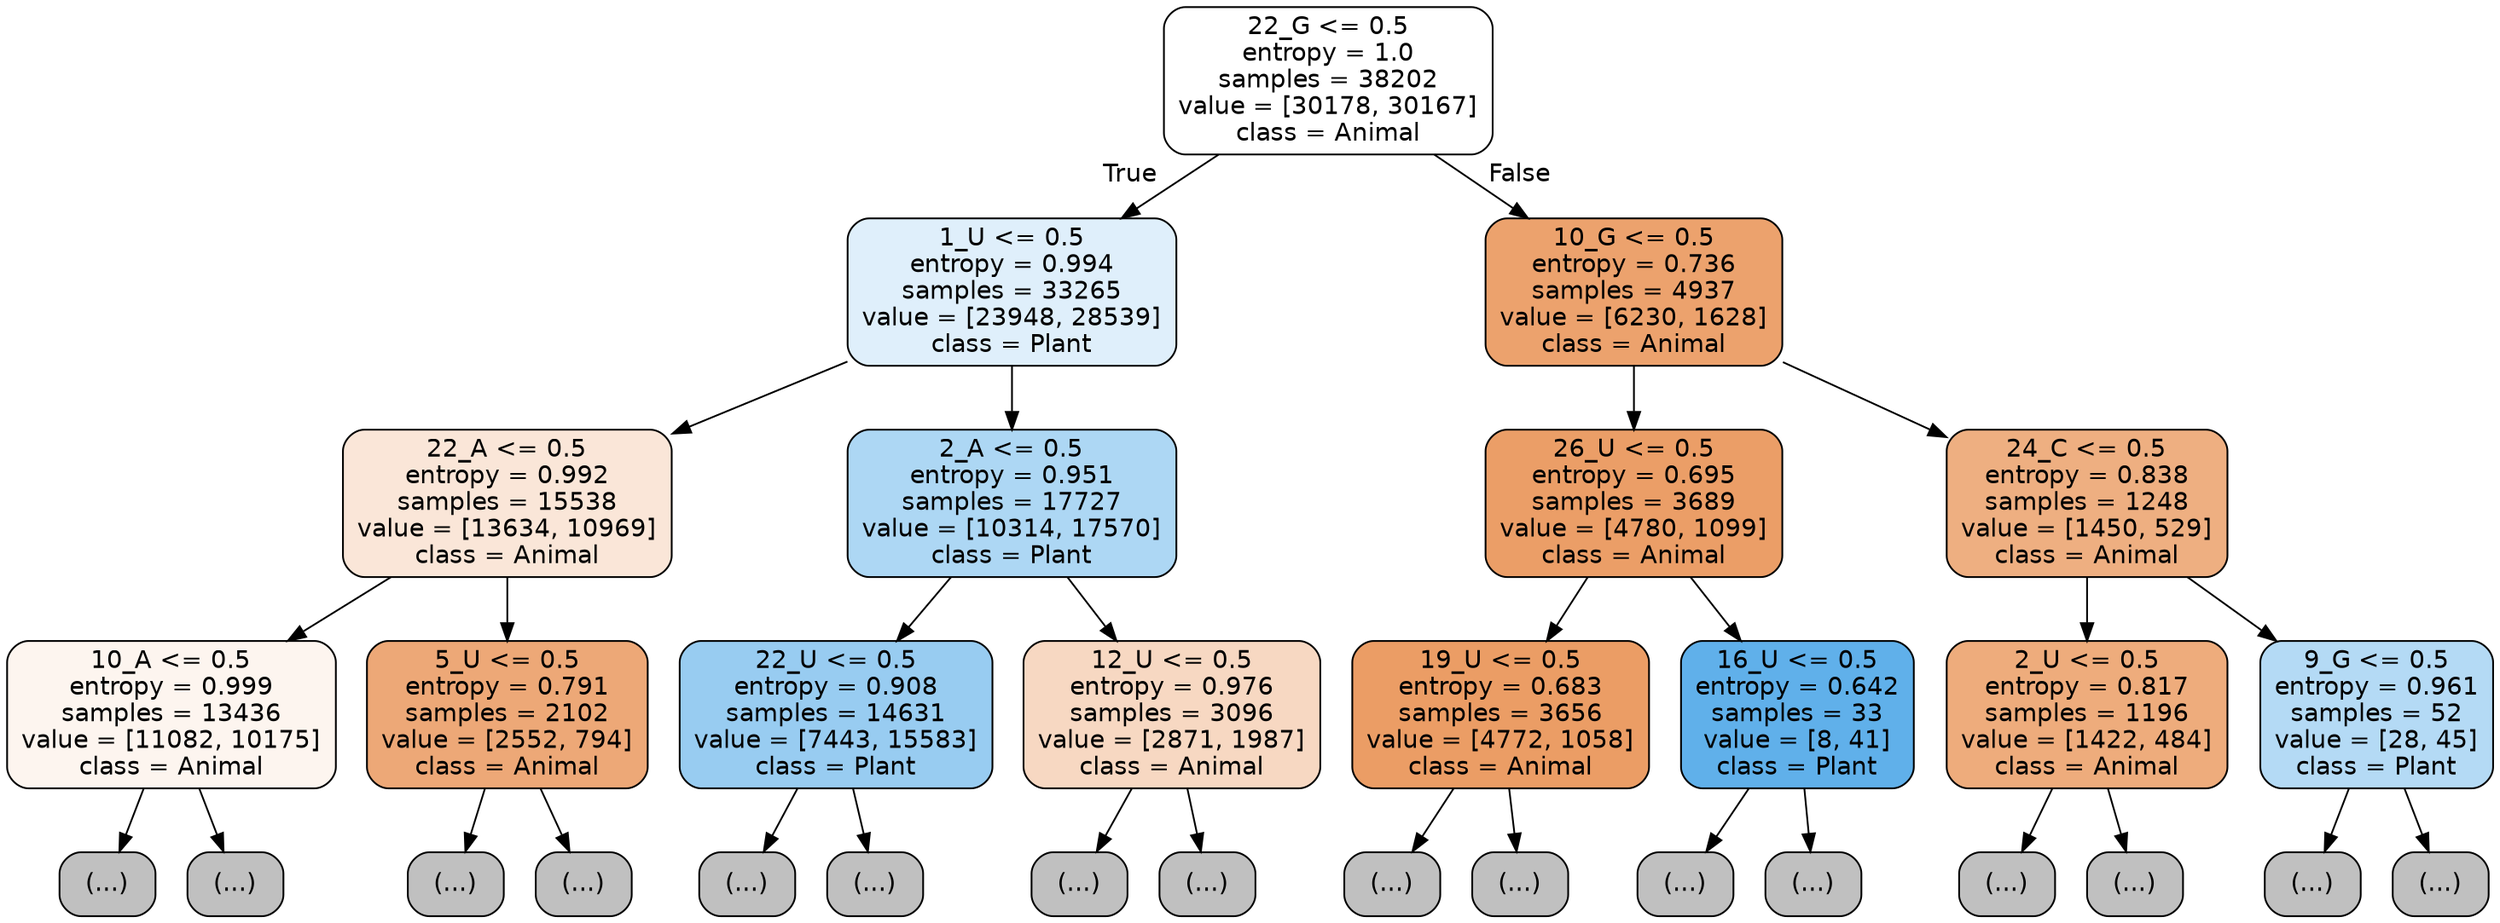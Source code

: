 digraph Tree {
node [shape=box, style="filled, rounded", color="black", fontname="helvetica"] ;
edge [fontname="helvetica"] ;
0 [label="22_G <= 0.5\nentropy = 1.0\nsamples = 38202\nvalue = [30178, 30167]\nclass = Animal", fillcolor="#ffffff"] ;
1 [label="1_U <= 0.5\nentropy = 0.994\nsamples = 33265\nvalue = [23948, 28539]\nclass = Plant", fillcolor="#dfeffb"] ;
0 -> 1 [labeldistance=2.5, labelangle=45, headlabel="True"] ;
2 [label="22_A <= 0.5\nentropy = 0.992\nsamples = 15538\nvalue = [13634, 10969]\nclass = Animal", fillcolor="#fae6d8"] ;
1 -> 2 ;
3 [label="10_A <= 0.5\nentropy = 0.999\nsamples = 13436\nvalue = [11082, 10175]\nclass = Animal", fillcolor="#fdf5ef"] ;
2 -> 3 ;
4 [label="(...)", fillcolor="#C0C0C0"] ;
3 -> 4 ;
5723 [label="(...)", fillcolor="#C0C0C0"] ;
3 -> 5723 ;
7430 [label="5_U <= 0.5\nentropy = 0.791\nsamples = 2102\nvalue = [2552, 794]\nclass = Animal", fillcolor="#eda877"] ;
2 -> 7430 ;
7431 [label="(...)", fillcolor="#C0C0C0"] ;
7430 -> 7431 ;
8164 [label="(...)", fillcolor="#C0C0C0"] ;
7430 -> 8164 ;
8463 [label="2_A <= 0.5\nentropy = 0.951\nsamples = 17727\nvalue = [10314, 17570]\nclass = Plant", fillcolor="#add7f4"] ;
1 -> 8463 ;
8464 [label="22_U <= 0.5\nentropy = 0.908\nsamples = 14631\nvalue = [7443, 15583]\nclass = Plant", fillcolor="#98ccf1"] ;
8463 -> 8464 ;
8465 [label="(...)", fillcolor="#C0C0C0"] ;
8464 -> 8465 ;
12850 [label="(...)", fillcolor="#C0C0C0"] ;
8464 -> 12850 ;
13591 [label="12_U <= 0.5\nentropy = 0.976\nsamples = 3096\nvalue = [2871, 1987]\nclass = Animal", fillcolor="#f7d8c2"] ;
8463 -> 13591 ;
13592 [label="(...)", fillcolor="#C0C0C0"] ;
13591 -> 13592 ;
14425 [label="(...)", fillcolor="#C0C0C0"] ;
13591 -> 14425 ;
14818 [label="10_G <= 0.5\nentropy = 0.736\nsamples = 4937\nvalue = [6230, 1628]\nclass = Animal", fillcolor="#eca26d"] ;
0 -> 14818 [labeldistance=2.5, labelangle=-45, headlabel="False"] ;
14819 [label="26_U <= 0.5\nentropy = 0.695\nsamples = 3689\nvalue = [4780, 1099]\nclass = Animal", fillcolor="#eb9e67"] ;
14818 -> 14819 ;
14820 [label="19_U <= 0.5\nentropy = 0.683\nsamples = 3656\nvalue = [4772, 1058]\nclass = Animal", fillcolor="#eb9d65"] ;
14819 -> 14820 ;
14821 [label="(...)", fillcolor="#C0C0C0"] ;
14820 -> 14821 ;
15862 [label="(...)", fillcolor="#C0C0C0"] ;
14820 -> 15862 ;
16225 [label="16_U <= 0.5\nentropy = 0.642\nsamples = 33\nvalue = [8, 41]\nclass = Plant", fillcolor="#60b0ea"] ;
14819 -> 16225 ;
16226 [label="(...)", fillcolor="#C0C0C0"] ;
16225 -> 16226 ;
16229 [label="(...)", fillcolor="#C0C0C0"] ;
16225 -> 16229 ;
16242 [label="24_C <= 0.5\nentropy = 0.838\nsamples = 1248\nvalue = [1450, 529]\nclass = Animal", fillcolor="#eeaf81"] ;
14818 -> 16242 ;
16243 [label="2_U <= 0.5\nentropy = 0.817\nsamples = 1196\nvalue = [1422, 484]\nclass = Animal", fillcolor="#eeac7c"] ;
16242 -> 16243 ;
16244 [label="(...)", fillcolor="#C0C0C0"] ;
16243 -> 16244 ;
16599 [label="(...)", fillcolor="#C0C0C0"] ;
16243 -> 16599 ;
16724 [label="9_G <= 0.5\nentropy = 0.961\nsamples = 52\nvalue = [28, 45]\nclass = Plant", fillcolor="#b4daf5"] ;
16242 -> 16724 ;
16725 [label="(...)", fillcolor="#C0C0C0"] ;
16724 -> 16725 ;
16754 [label="(...)", fillcolor="#C0C0C0"] ;
16724 -> 16754 ;
}